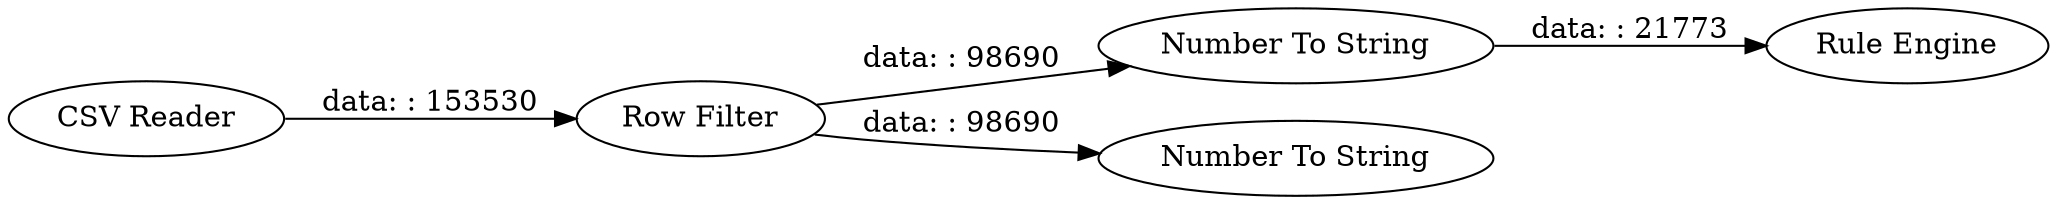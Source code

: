 digraph {
	"1411555917096686668_2" [label="Row Filter"]
	"1411555917096686668_5" [label="Rule Engine"]
	"1411555917096686668_6" [label="CSV Reader"]
	"1411555917096686668_3" [label="Number To String"]
	"1411555917096686668_4" [label="Number To String"]
	"1411555917096686668_2" -> "1411555917096686668_3" [label="data: : 98690"]
	"1411555917096686668_2" -> "1411555917096686668_4" [label="data: : 98690"]
	"1411555917096686668_6" -> "1411555917096686668_2" [label="data: : 153530"]
	"1411555917096686668_3" -> "1411555917096686668_5" [label="data: : 21773"]
	rankdir=LR
}
